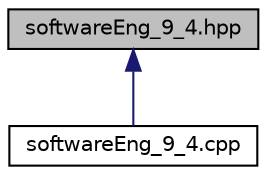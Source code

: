 digraph "softwareEng_9_4.hpp"
{
 // LATEX_PDF_SIZE
  edge [fontname="Helvetica",fontsize="10",labelfontname="Helvetica",labelfontsize="10"];
  node [fontname="Helvetica",fontsize="10",shape=record];
  Node1 [label="softwareEng_9_4.hpp",height=0.2,width=0.4,color="black", fillcolor="grey75", style="filled", fontcolor="black",tooltip=" "];
  Node1 -> Node2 [dir="back",color="midnightblue",fontsize="10",style="solid",fontname="Helvetica"];
  Node2 [label="softwareEng_9_4.cpp",height=0.2,width=0.4,color="black", fillcolor="white", style="filled",URL="$software_eng__9__4_8cpp.html",tooltip=" "];
}
